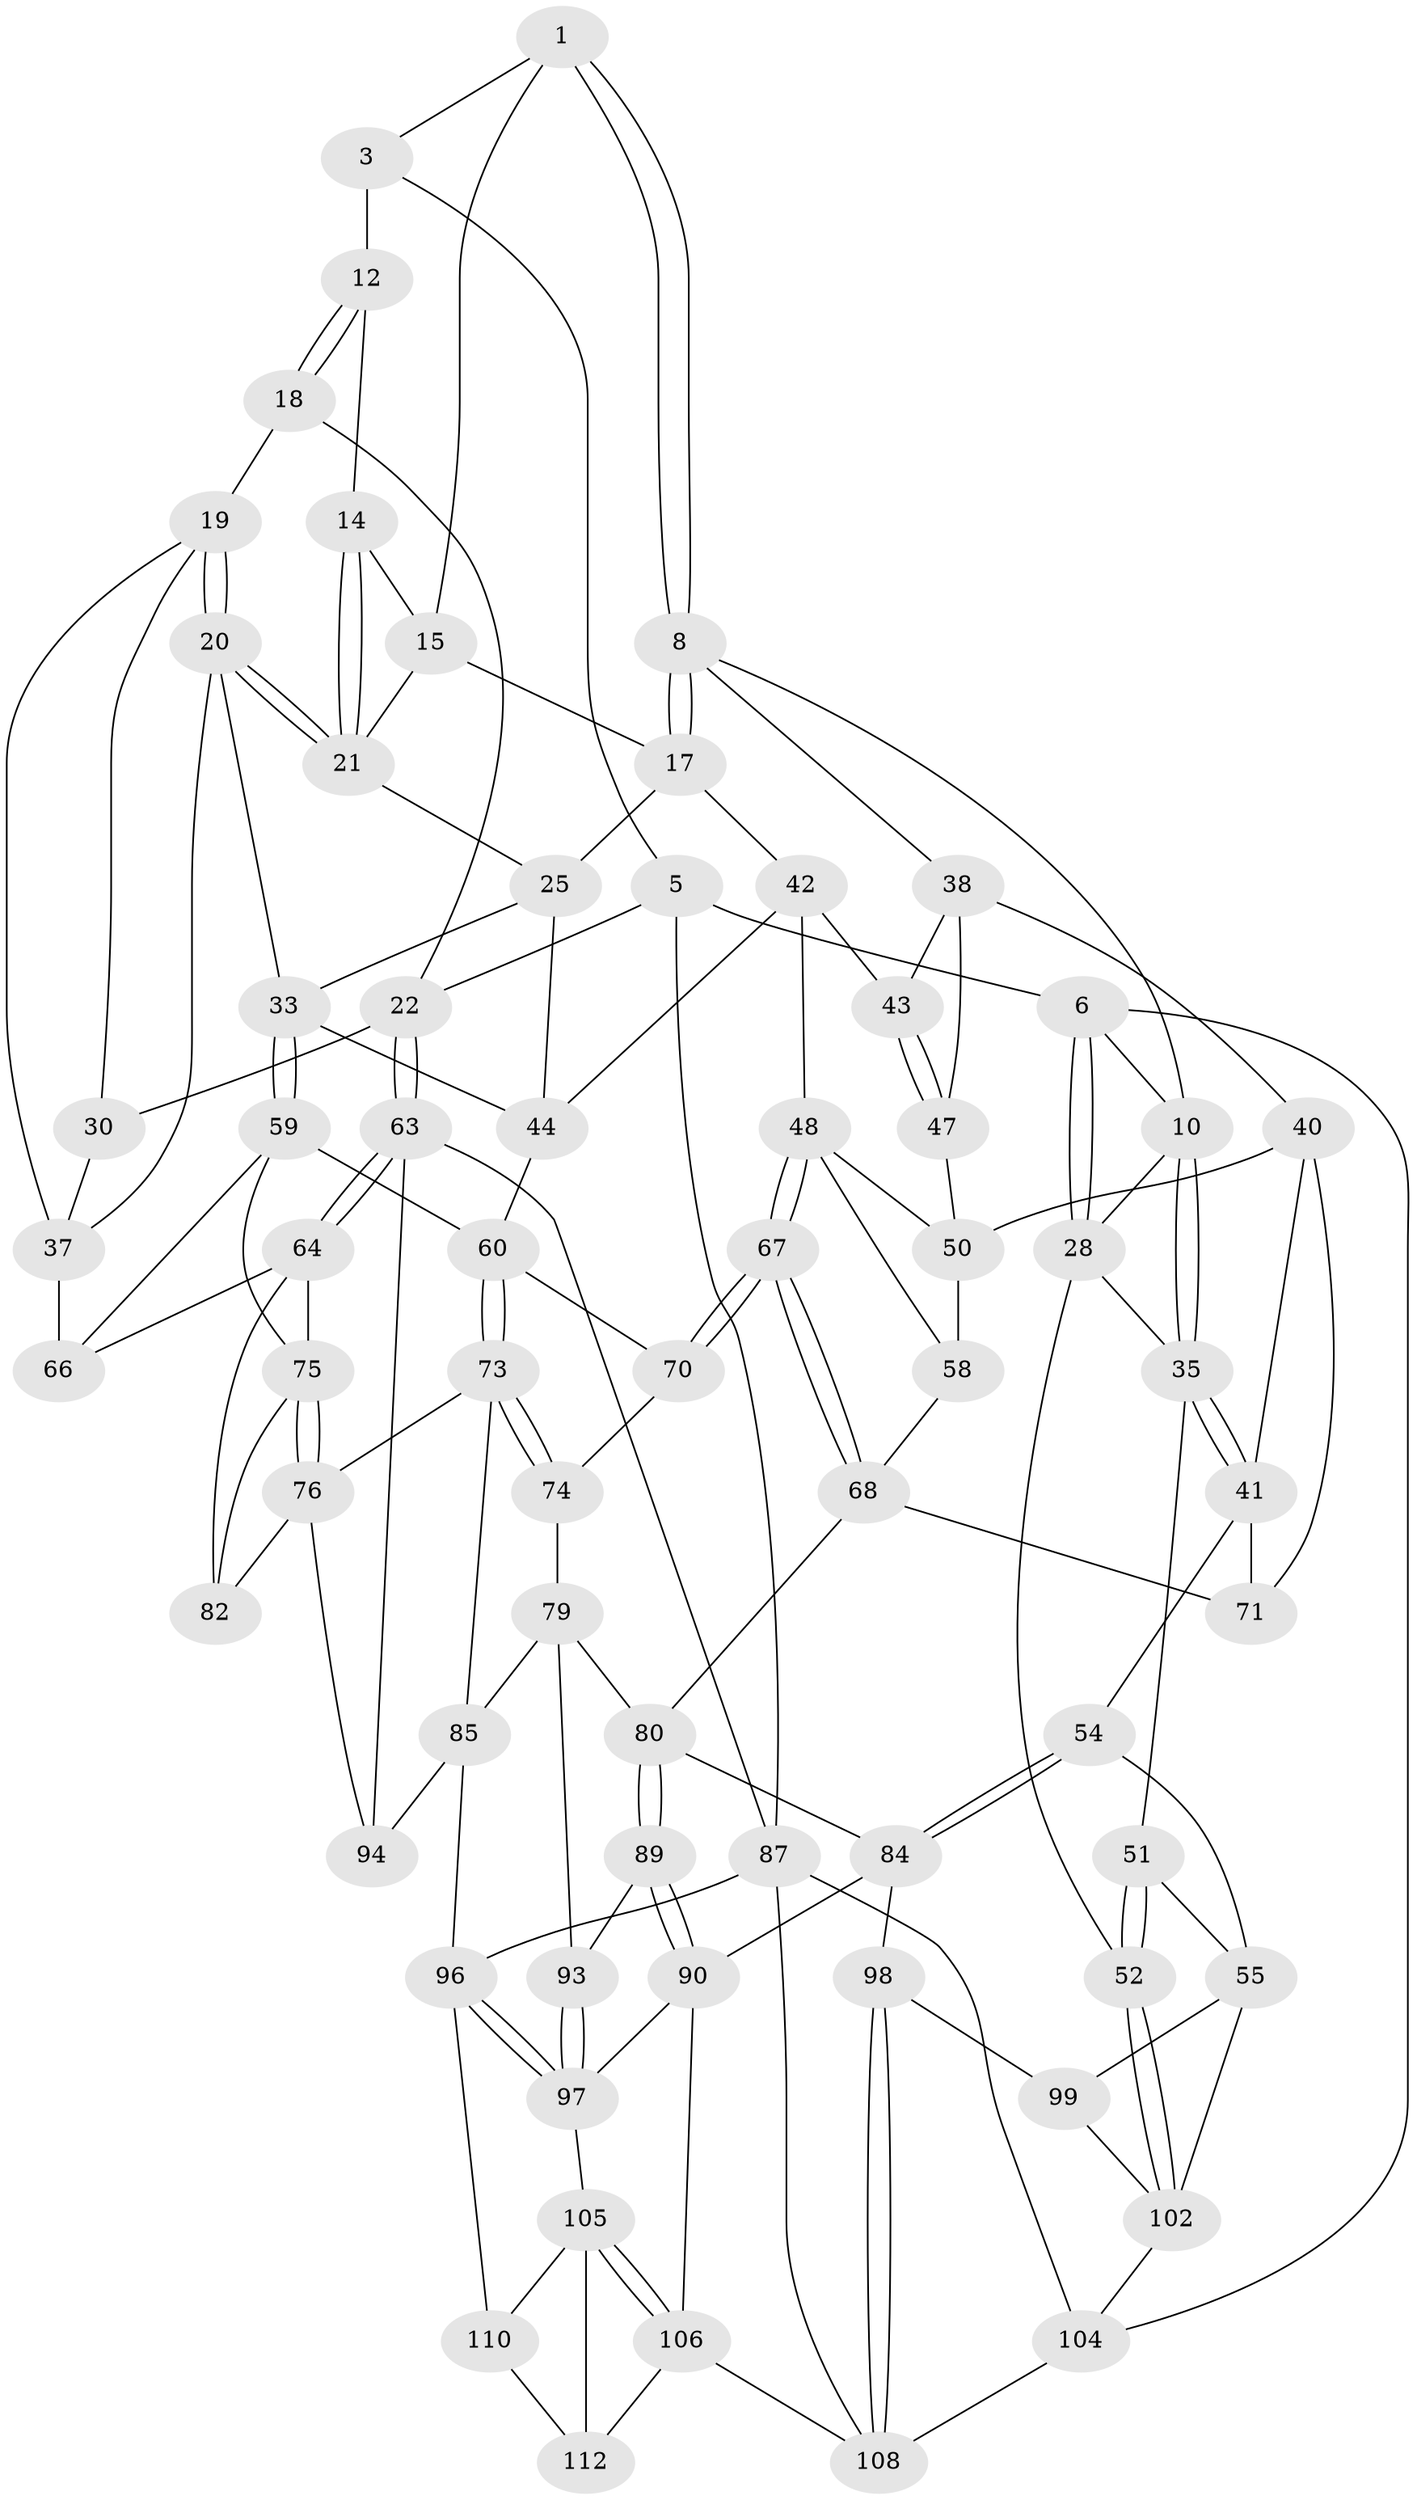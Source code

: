 // Generated by graph-tools (version 1.1) at 2025/52/02/27/25 19:52:41]
// undirected, 69 vertices, 154 edges
graph export_dot {
graph [start="1"]
  node [color=gray90,style=filled];
  1 [pos="+0.3152891377455812+0",super="+2"];
  3 [pos="+0.45151654288249726+0",super="+4"];
  5 [pos="+1+0"];
  6 [pos="+0+0",super="+7"];
  8 [pos="+0.2692609069613295+0.14692685777852815",super="+9"];
  10 [pos="+0.21032313407104514+0.16442050072463787",super="+11"];
  12 [pos="+0.7925083027935746+0.06006880709404953",super="+13"];
  14 [pos="+0.6234709095229671+0.12251610212157577"];
  15 [pos="+0.48005796625924524+0.1052114183372459",super="+16"];
  17 [pos="+0.39826289685005833+0.20318141278208987",super="+27"];
  18 [pos="+0.7916378260219891+0.08109522038751686"];
  19 [pos="+0.7880619230817708+0.08723558410985122",super="+31"];
  20 [pos="+0.6752321668164082+0.15793220290185703",super="+32"];
  21 [pos="+0.6248839203070355+0.12556783285732395",super="+24"];
  22 [pos="+1+0.1341531063331916",super="+23"];
  25 [pos="+0.527964663196637+0.22248998806119774",super="+26"];
  28 [pos="+0+0.1527587009355816",super="+29"];
  30 [pos="+0.9125666910295627+0.26885812291953204"];
  33 [pos="+0.6751637196457095+0.29013833819942264",super="+34"];
  35 [pos="+0.11986686926582159+0.2603837728550869",super="+36"];
  37 [pos="+0.7074215712399319+0.28686660813163645",super="+62"];
  38 [pos="+0.25719268138354073+0.21956955976849216",super="+39"];
  40 [pos="+0.23044627705601806+0.3162981242671747",super="+57"];
  41 [pos="+0.1673655172490839+0.31950223625516533",super="+53"];
  42 [pos="+0.40291619164521925+0.22135784466003366",super="+46"];
  43 [pos="+0.35248448510329805+0.2805716093895605"];
  44 [pos="+0.5039646110097323+0.32125171117869755",super="+45"];
  47 [pos="+0.3484949737856619+0.28722382661773893"];
  48 [pos="+0.44450495828245906+0.32997190037725227",super="+49"];
  50 [pos="+0.34950147529162834+0.2986879599253992",super="+56"];
  51 [pos="+0+0.5268504729907295"];
  52 [pos="+0+0.5312982282681423"];
  54 [pos="+0.0760001848466605+0.5378052539894704"];
  55 [pos="+0.07251073244763012+0.5379661409084026",super="+100"];
  58 [pos="+0.35328669700768045+0.4146906887208402"];
  59 [pos="+0.6621046561827594+0.34688169870487406",super="+72"];
  60 [pos="+0.6551296175870045+0.355058572601752",super="+61"];
  63 [pos="+1+0.4863857075315007",super="+88"];
  64 [pos="+1+0.485986493809841",super="+65"];
  66 [pos="+0.8774630895618064+0.3565853254678952"];
  67 [pos="+0.41510626883148743+0.48152571385248816"];
  68 [pos="+0.39936624747194793+0.49391981485256364",super="+69"];
  70 [pos="+0.5105554284599074+0.4380391451885461"];
  71 [pos="+0.22487201161943243+0.4636417877334231"];
  73 [pos="+0.6454130992207426+0.5276559376805919",super="+77"];
  74 [pos="+0.5868611656896987+0.5044539717852913"];
  75 [pos="+0.7713890962282223+0.4725122094631741",super="+78"];
  76 [pos="+0.6960752897644025+0.565224647430416",super="+83"];
  79 [pos="+0.49215333083005486+0.5560788354022601",super="+86"];
  80 [pos="+0.4396298926703704+0.5627383816024273",super="+81"];
  82 [pos="+0.8966632877092713+0.55322983844571"];
  84 [pos="+0.23199632689582994+0.6612962801092895",super="+92"];
  85 [pos="+0.6580313897221743+0.5969697403126719",super="+95"];
  87 [pos="+1+1",super="+113"];
  89 [pos="+0.44952559249665586+0.5926944397102147"];
  90 [pos="+0.4452376867202202+0.7225450835732008",super="+91"];
  93 [pos="+0.6212930358388217+0.6455118461463324"];
  94 [pos="+0.9010847865571289+0.7727041448231401"];
  96 [pos="+0.6609960444996543+0.9085042019807167",super="+109"];
  97 [pos="+0.5690792475917549+0.7907912173041637",super="+101"];
  98 [pos="+0.1735104617666054+0.8385072200926862"];
  99 [pos="+0.16834696574736072+0.8383542224691001"];
  102 [pos="+0+0.7341645770370606",super="+103"];
  104 [pos="+0+1"];
  105 [pos="+0.4944880239283423+0.7828565117219851",super="+111"];
  106 [pos="+0.35466654651403723+0.8572280237425285",super="+107"];
  108 [pos="+0.2848141856721323+1",super="+114"];
  110 [pos="+0.456893829146587+0.9070209829967226"];
  112 [pos="+0.3545664460972485+0.9652394857597785"];
  1 -- 8;
  1 -- 8;
  1 -- 3;
  1 -- 15;
  3 -- 12 [weight=2];
  3 -- 5;
  5 -- 6;
  5 -- 22;
  5 -- 87;
  6 -- 28;
  6 -- 28;
  6 -- 104;
  6 -- 10;
  8 -- 17;
  8 -- 17;
  8 -- 10;
  8 -- 38;
  10 -- 35;
  10 -- 35;
  10 -- 28;
  12 -- 18;
  12 -- 18;
  12 -- 14;
  14 -- 15;
  14 -- 21;
  14 -- 21;
  15 -- 17;
  15 -- 21;
  17 -- 42;
  17 -- 25;
  18 -- 19;
  18 -- 22;
  19 -- 20;
  19 -- 20;
  19 -- 37;
  19 -- 30;
  20 -- 21;
  20 -- 21;
  20 -- 33;
  20 -- 37;
  21 -- 25;
  22 -- 63;
  22 -- 63;
  22 -- 30;
  25 -- 33;
  25 -- 44;
  28 -- 52;
  28 -- 35;
  30 -- 37;
  33 -- 59;
  33 -- 59;
  33 -- 44;
  35 -- 41;
  35 -- 41;
  35 -- 51;
  37 -- 66;
  38 -- 43;
  38 -- 40;
  38 -- 47;
  40 -- 41;
  40 -- 71;
  40 -- 50;
  41 -- 54;
  41 -- 71;
  42 -- 43;
  42 -- 48;
  42 -- 44;
  43 -- 47;
  43 -- 47;
  44 -- 60;
  47 -- 50;
  48 -- 67;
  48 -- 67;
  48 -- 50;
  48 -- 58;
  50 -- 58;
  51 -- 52;
  51 -- 52;
  51 -- 55;
  52 -- 102;
  52 -- 102;
  54 -- 55;
  54 -- 84;
  54 -- 84;
  55 -- 99;
  55 -- 102;
  58 -- 68;
  59 -- 60;
  59 -- 75;
  59 -- 66;
  60 -- 73;
  60 -- 73;
  60 -- 70;
  63 -- 64;
  63 -- 64;
  63 -- 94;
  63 -- 87;
  64 -- 82;
  64 -- 66;
  64 -- 75;
  67 -- 68;
  67 -- 68;
  67 -- 70;
  67 -- 70;
  68 -- 71;
  68 -- 80;
  70 -- 74;
  73 -- 74;
  73 -- 74;
  73 -- 76;
  73 -- 85;
  74 -- 79;
  75 -- 76;
  75 -- 76;
  75 -- 82;
  76 -- 82;
  76 -- 94;
  79 -- 80;
  79 -- 93;
  79 -- 85;
  80 -- 89;
  80 -- 89;
  80 -- 84;
  84 -- 98;
  84 -- 90;
  85 -- 96;
  85 -- 94;
  87 -- 104;
  87 -- 96;
  87 -- 108;
  89 -- 90;
  89 -- 90;
  89 -- 93;
  90 -- 97;
  90 -- 106;
  93 -- 97;
  93 -- 97;
  96 -- 97;
  96 -- 97;
  96 -- 110;
  97 -- 105;
  98 -- 99;
  98 -- 108;
  98 -- 108;
  99 -- 102;
  102 -- 104;
  104 -- 108;
  105 -- 106;
  105 -- 106;
  105 -- 112;
  105 -- 110;
  106 -- 112;
  106 -- 108;
  110 -- 112;
}
